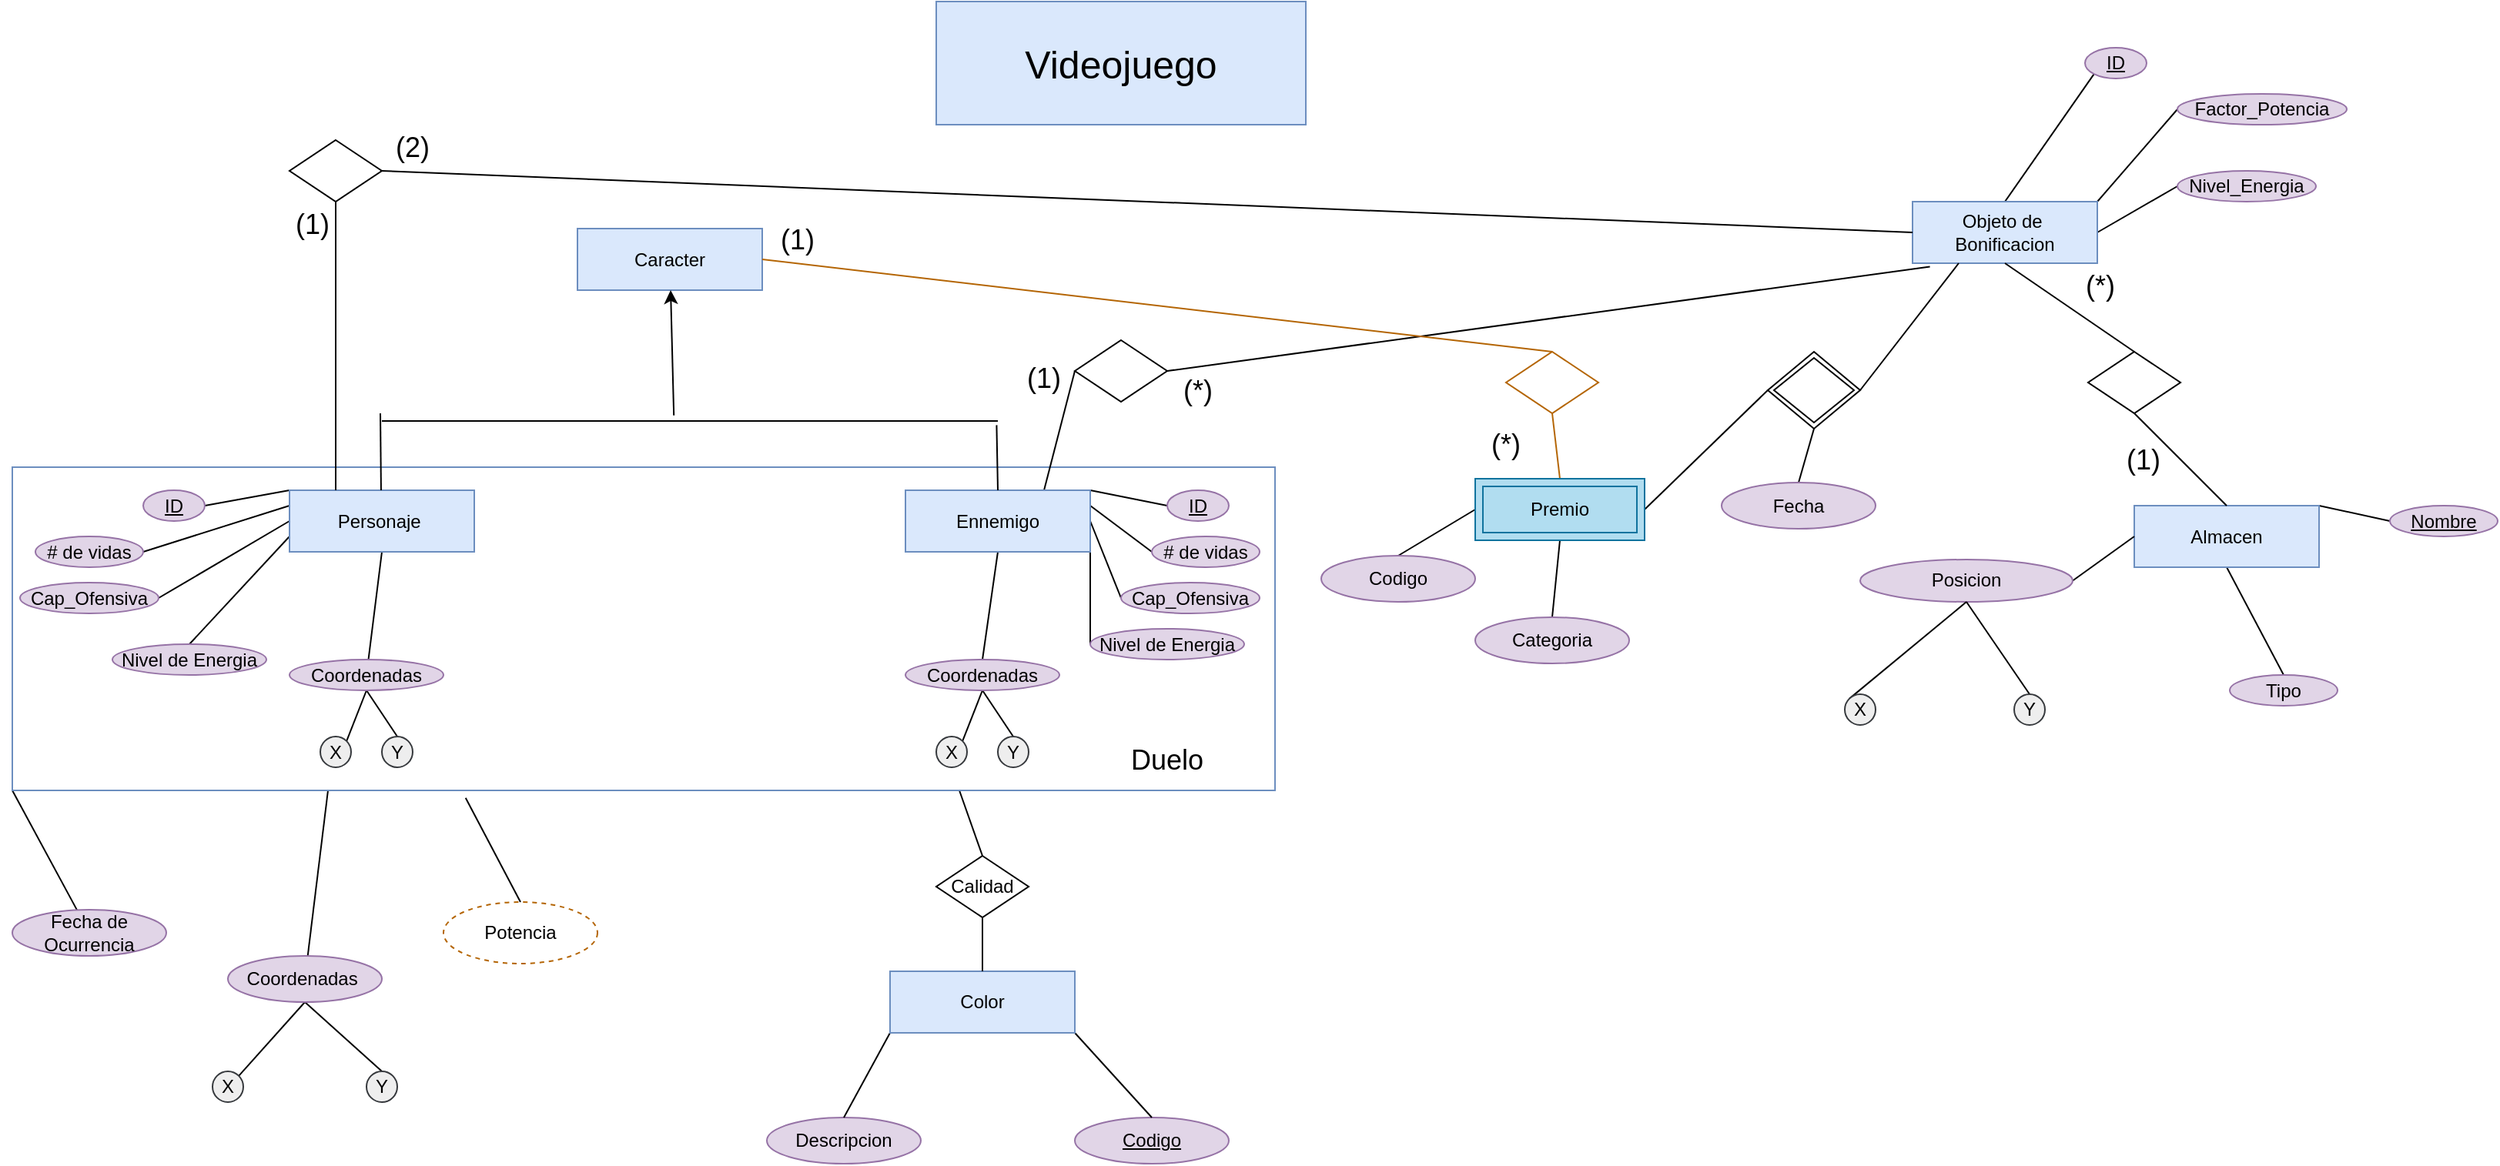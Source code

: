 <mxfile version="22.0.4" type="github">
  <diagram name="Página-1" id="cU2PM1eZnQzpYozo2eQO">
    <mxGraphModel dx="2413" dy="749" grid="1" gridSize="10" guides="1" tooltips="1" connect="1" arrows="1" fold="1" page="1" pageScale="1" pageWidth="827" pageHeight="1169" math="0" shadow="0">
      <root>
        <mxCell id="0" />
        <mxCell id="1" parent="0" />
        <mxCell id="WWW5GYvGID_YNc6uDBtJ-123" style="edgeStyle=none;rounded=0;orthogonalLoop=1;jettySize=auto;html=1;exitX=0.25;exitY=1;exitDx=0;exitDy=0;strokeColor=default;endArrow=none;endFill=0;" edge="1" parent="1" source="WWW5GYvGID_YNc6uDBtJ-65" target="WWW5GYvGID_YNc6uDBtJ-73">
          <mxGeometry relative="1" as="geometry" />
        </mxCell>
        <mxCell id="WWW5GYvGID_YNc6uDBtJ-124" style="edgeStyle=none;rounded=0;orthogonalLoop=1;jettySize=auto;html=1;exitX=0;exitY=1;exitDx=0;exitDy=0;endArrow=none;endFill=0;" edge="1" parent="1" source="WWW5GYvGID_YNc6uDBtJ-65" target="WWW5GYvGID_YNc6uDBtJ-74">
          <mxGeometry relative="1" as="geometry" />
        </mxCell>
        <mxCell id="WWW5GYvGID_YNc6uDBtJ-153" style="edgeStyle=none;rounded=0;orthogonalLoop=1;jettySize=auto;html=1;exitX=0.75;exitY=1;exitDx=0;exitDy=0;entryX=0.5;entryY=0;entryDx=0;entryDy=0;endArrow=none;endFill=0;" edge="1" parent="1" source="WWW5GYvGID_YNc6uDBtJ-65" target="WWW5GYvGID_YNc6uDBtJ-126">
          <mxGeometry relative="1" as="geometry" />
        </mxCell>
        <mxCell id="WWW5GYvGID_YNc6uDBtJ-65" value="" style="rounded=0;whiteSpace=wrap;html=1;fillColor=none;strokeColor=#6c8ebf;" vertex="1" parent="1">
          <mxGeometry x="-820" y="332.5" width="820" height="210" as="geometry" />
        </mxCell>
        <mxCell id="WWW5GYvGID_YNc6uDBtJ-1" value="&lt;font style=&quot;font-size: 25px;&quot;&gt;Videojuego&lt;/font&gt;" style="rounded=0;whiteSpace=wrap;html=1;fillColor=#dae8fc;strokeColor=#6c8ebf;" vertex="1" parent="1">
          <mxGeometry x="-220" y="30" width="240" height="80" as="geometry" />
        </mxCell>
        <mxCell id="WWW5GYvGID_YNc6uDBtJ-18" value="Caracter" style="rounded=0;whiteSpace=wrap;html=1;fillColor=#dae8fc;strokeColor=#6c8ebf;" vertex="1" parent="1">
          <mxGeometry x="-453" y="177.5" width="120" height="40" as="geometry" />
        </mxCell>
        <mxCell id="WWW5GYvGID_YNc6uDBtJ-137" style="edgeStyle=none;rounded=0;orthogonalLoop=1;jettySize=auto;html=1;exitX=0.5;exitY=0;exitDx=0;exitDy=0;entryX=0;entryY=1;entryDx=0;entryDy=0;endArrow=none;endFill=0;" edge="1" parent="1" source="WWW5GYvGID_YNc6uDBtJ-20" target="WWW5GYvGID_YNc6uDBtJ-44">
          <mxGeometry relative="1" as="geometry" />
        </mxCell>
        <mxCell id="WWW5GYvGID_YNc6uDBtJ-138" style="edgeStyle=none;rounded=0;orthogonalLoop=1;jettySize=auto;html=1;exitX=1;exitY=0;exitDx=0;exitDy=0;entryX=0;entryY=0.5;entryDx=0;entryDy=0;endArrow=none;endFill=0;" edge="1" parent="1" source="WWW5GYvGID_YNc6uDBtJ-20" target="WWW5GYvGID_YNc6uDBtJ-46">
          <mxGeometry relative="1" as="geometry" />
        </mxCell>
        <mxCell id="WWW5GYvGID_YNc6uDBtJ-139" style="edgeStyle=none;rounded=0;orthogonalLoop=1;jettySize=auto;html=1;exitX=1;exitY=0.5;exitDx=0;exitDy=0;entryX=0;entryY=0.5;entryDx=0;entryDy=0;endArrow=none;endFill=0;" edge="1" parent="1" source="WWW5GYvGID_YNc6uDBtJ-20" target="WWW5GYvGID_YNc6uDBtJ-45">
          <mxGeometry relative="1" as="geometry" />
        </mxCell>
        <mxCell id="WWW5GYvGID_YNc6uDBtJ-20" value="Objeto de&amp;nbsp; Bonificacion" style="rounded=0;whiteSpace=wrap;html=1;fillColor=#dae8fc;strokeColor=#6c8ebf;" vertex="1" parent="1">
          <mxGeometry x="414" y="160" width="120" height="40" as="geometry" />
        </mxCell>
        <mxCell id="WWW5GYvGID_YNc6uDBtJ-114" style="edgeStyle=none;rounded=0;orthogonalLoop=1;jettySize=auto;html=1;exitX=1;exitY=0;exitDx=0;exitDy=0;entryX=0;entryY=0.5;entryDx=0;entryDy=0;endArrow=none;endFill=0;" edge="1" parent="1" source="WWW5GYvGID_YNc6uDBtJ-21" target="WWW5GYvGID_YNc6uDBtJ-34">
          <mxGeometry relative="1" as="geometry" />
        </mxCell>
        <mxCell id="WWW5GYvGID_YNc6uDBtJ-115" style="edgeStyle=none;rounded=0;orthogonalLoop=1;jettySize=auto;html=1;exitX=1;exitY=0.25;exitDx=0;exitDy=0;entryX=0;entryY=0.5;entryDx=0;entryDy=0;endArrow=none;endFill=0;" edge="1" parent="1" source="WWW5GYvGID_YNc6uDBtJ-21" target="WWW5GYvGID_YNc6uDBtJ-36">
          <mxGeometry relative="1" as="geometry" />
        </mxCell>
        <mxCell id="WWW5GYvGID_YNc6uDBtJ-116" style="edgeStyle=none;rounded=0;orthogonalLoop=1;jettySize=auto;html=1;exitX=1;exitY=0.5;exitDx=0;exitDy=0;entryX=0;entryY=0.5;entryDx=0;entryDy=0;endArrow=none;endFill=0;" edge="1" parent="1" source="WWW5GYvGID_YNc6uDBtJ-21" target="WWW5GYvGID_YNc6uDBtJ-37">
          <mxGeometry relative="1" as="geometry" />
        </mxCell>
        <mxCell id="WWW5GYvGID_YNc6uDBtJ-117" style="edgeStyle=none;rounded=0;orthogonalLoop=1;jettySize=auto;html=1;exitX=1;exitY=1;exitDx=0;exitDy=0;entryX=0;entryY=0.5;entryDx=0;entryDy=0;endArrow=none;endFill=0;" edge="1" parent="1" source="WWW5GYvGID_YNc6uDBtJ-21" target="WWW5GYvGID_YNc6uDBtJ-35">
          <mxGeometry relative="1" as="geometry" />
        </mxCell>
        <mxCell id="WWW5GYvGID_YNc6uDBtJ-118" style="edgeStyle=none;rounded=0;orthogonalLoop=1;jettySize=auto;html=1;exitX=0.5;exitY=1;exitDx=0;exitDy=0;entryX=0.5;entryY=0;entryDx=0;entryDy=0;endArrow=none;endFill=0;" edge="1" parent="1" source="WWW5GYvGID_YNc6uDBtJ-21" target="WWW5GYvGID_YNc6uDBtJ-38">
          <mxGeometry relative="1" as="geometry" />
        </mxCell>
        <mxCell id="WWW5GYvGID_YNc6uDBtJ-135" style="edgeStyle=none;rounded=0;orthogonalLoop=1;jettySize=auto;html=1;exitX=0.75;exitY=0;exitDx=0;exitDy=0;entryX=0;entryY=0.5;entryDx=0;entryDy=0;endArrow=none;endFill=0;" edge="1" parent="1" source="WWW5GYvGID_YNc6uDBtJ-21" target="WWW5GYvGID_YNc6uDBtJ-134">
          <mxGeometry relative="1" as="geometry" />
        </mxCell>
        <mxCell id="WWW5GYvGID_YNc6uDBtJ-21" value="Ennemigo" style="rounded=0;whiteSpace=wrap;html=1;fillColor=#dae8fc;strokeColor=#6c8ebf;" vertex="1" parent="1">
          <mxGeometry x="-240" y="347.5" width="120" height="40" as="geometry" />
        </mxCell>
        <mxCell id="WWW5GYvGID_YNc6uDBtJ-101" style="edgeStyle=none;rounded=0;orthogonalLoop=1;jettySize=auto;html=1;exitX=0;exitY=0;exitDx=0;exitDy=0;entryX=1;entryY=0.5;entryDx=0;entryDy=0;endArrow=none;endFill=0;" edge="1" parent="1" source="WWW5GYvGID_YNc6uDBtJ-22" target="WWW5GYvGID_YNc6uDBtJ-29">
          <mxGeometry relative="1" as="geometry" />
        </mxCell>
        <mxCell id="WWW5GYvGID_YNc6uDBtJ-102" style="edgeStyle=none;rounded=0;orthogonalLoop=1;jettySize=auto;html=1;exitX=0;exitY=0.25;exitDx=0;exitDy=0;entryX=1;entryY=0.5;entryDx=0;entryDy=0;endArrow=none;endFill=0;" edge="1" parent="1" source="WWW5GYvGID_YNc6uDBtJ-22" target="WWW5GYvGID_YNc6uDBtJ-31">
          <mxGeometry relative="1" as="geometry" />
        </mxCell>
        <mxCell id="WWW5GYvGID_YNc6uDBtJ-103" style="edgeStyle=none;rounded=0;orthogonalLoop=1;jettySize=auto;html=1;exitX=0;exitY=0.5;exitDx=0;exitDy=0;entryX=1;entryY=0.5;entryDx=0;entryDy=0;endArrow=none;endFill=0;" edge="1" parent="1" source="WWW5GYvGID_YNc6uDBtJ-22" target="WWW5GYvGID_YNc6uDBtJ-32">
          <mxGeometry relative="1" as="geometry" />
        </mxCell>
        <mxCell id="WWW5GYvGID_YNc6uDBtJ-104" style="edgeStyle=none;rounded=0;orthogonalLoop=1;jettySize=auto;html=1;exitX=0;exitY=0.75;exitDx=0;exitDy=0;entryX=0.5;entryY=0;entryDx=0;entryDy=0;endArrow=none;endFill=0;" edge="1" parent="1" source="WWW5GYvGID_YNc6uDBtJ-22" target="WWW5GYvGID_YNc6uDBtJ-30">
          <mxGeometry relative="1" as="geometry" />
        </mxCell>
        <mxCell id="WWW5GYvGID_YNc6uDBtJ-105" style="edgeStyle=none;rounded=0;orthogonalLoop=1;jettySize=auto;html=1;exitX=0.5;exitY=1;exitDx=0;exitDy=0;endArrow=none;endFill=0;" edge="1" parent="1" source="WWW5GYvGID_YNc6uDBtJ-22" target="WWW5GYvGID_YNc6uDBtJ-33">
          <mxGeometry relative="1" as="geometry" />
        </mxCell>
        <mxCell id="WWW5GYvGID_YNc6uDBtJ-22" value="Personaje&amp;nbsp;" style="rounded=0;whiteSpace=wrap;html=1;fillColor=#dae8fc;strokeColor=#6c8ebf;" vertex="1" parent="1">
          <mxGeometry x="-640" y="347.5" width="120" height="40" as="geometry" />
        </mxCell>
        <mxCell id="WWW5GYvGID_YNc6uDBtJ-29" value="&lt;u&gt;ID&lt;/u&gt;" style="ellipse;whiteSpace=wrap;html=1;fillColor=#e1d5e7;strokeColor=#9673a6;" vertex="1" parent="1">
          <mxGeometry x="-735" y="347.5" width="40" height="20" as="geometry" />
        </mxCell>
        <mxCell id="WWW5GYvGID_YNc6uDBtJ-30" value="Nivel de Energia" style="ellipse;whiteSpace=wrap;html=1;fillColor=#e1d5e7;strokeColor=#9673a6;" vertex="1" parent="1">
          <mxGeometry x="-755" y="447.5" width="100" height="20" as="geometry" />
        </mxCell>
        <mxCell id="WWW5GYvGID_YNc6uDBtJ-31" value="# de vidas" style="ellipse;whiteSpace=wrap;html=1;fillColor=#e1d5e7;strokeColor=#9673a6;" vertex="1" parent="1">
          <mxGeometry x="-805" y="377.5" width="70" height="20" as="geometry" />
        </mxCell>
        <mxCell id="WWW5GYvGID_YNc6uDBtJ-32" value="Cap_Ofensiva" style="ellipse;whiteSpace=wrap;html=1;fillColor=#e1d5e7;strokeColor=#9673a6;" vertex="1" parent="1">
          <mxGeometry x="-815" y="407.5" width="90" height="20" as="geometry" />
        </mxCell>
        <mxCell id="WWW5GYvGID_YNc6uDBtJ-109" style="edgeStyle=none;rounded=0;orthogonalLoop=1;jettySize=auto;html=1;exitX=0.5;exitY=1;exitDx=0;exitDy=0;entryX=1;entryY=0;entryDx=0;entryDy=0;endArrow=none;endFill=0;" edge="1" parent="1" source="WWW5GYvGID_YNc6uDBtJ-33" target="WWW5GYvGID_YNc6uDBtJ-39">
          <mxGeometry relative="1" as="geometry" />
        </mxCell>
        <mxCell id="WWW5GYvGID_YNc6uDBtJ-110" style="edgeStyle=none;rounded=0;orthogonalLoop=1;jettySize=auto;html=1;exitX=0.5;exitY=1;exitDx=0;exitDy=0;entryX=0.5;entryY=0;entryDx=0;entryDy=0;endArrow=none;endFill=0;" edge="1" parent="1" source="WWW5GYvGID_YNc6uDBtJ-33" target="WWW5GYvGID_YNc6uDBtJ-40">
          <mxGeometry relative="1" as="geometry" />
        </mxCell>
        <mxCell id="WWW5GYvGID_YNc6uDBtJ-33" value="Coordenadas" style="ellipse;whiteSpace=wrap;html=1;fillColor=#e1d5e7;strokeColor=#9673a6;" vertex="1" parent="1">
          <mxGeometry x="-640" y="457.5" width="100" height="20" as="geometry" />
        </mxCell>
        <mxCell id="WWW5GYvGID_YNc6uDBtJ-34" value="&lt;u&gt;ID&lt;/u&gt;" style="ellipse;whiteSpace=wrap;html=1;fillColor=#e1d5e7;strokeColor=#9673a6;" vertex="1" parent="1">
          <mxGeometry x="-70" y="347.5" width="40" height="20" as="geometry" />
        </mxCell>
        <mxCell id="WWW5GYvGID_YNc6uDBtJ-35" value="Nivel de Energia" style="ellipse;whiteSpace=wrap;html=1;fillColor=#e1d5e7;strokeColor=#9673a6;" vertex="1" parent="1">
          <mxGeometry x="-120" y="437.5" width="100" height="20" as="geometry" />
        </mxCell>
        <mxCell id="WWW5GYvGID_YNc6uDBtJ-36" value="# de vidas" style="ellipse;whiteSpace=wrap;html=1;fillColor=#e1d5e7;strokeColor=#9673a6;" vertex="1" parent="1">
          <mxGeometry x="-80" y="377.5" width="70" height="20" as="geometry" />
        </mxCell>
        <mxCell id="WWW5GYvGID_YNc6uDBtJ-37" value="Cap_Ofensiva" style="ellipse;whiteSpace=wrap;html=1;fillColor=#e1d5e7;strokeColor=#9673a6;" vertex="1" parent="1">
          <mxGeometry x="-100" y="407.5" width="90" height="20" as="geometry" />
        </mxCell>
        <mxCell id="WWW5GYvGID_YNc6uDBtJ-111" style="edgeStyle=none;rounded=0;orthogonalLoop=1;jettySize=auto;html=1;exitX=0.5;exitY=1;exitDx=0;exitDy=0;entryX=1;entryY=0;entryDx=0;entryDy=0;endArrow=none;endFill=0;" edge="1" parent="1" source="WWW5GYvGID_YNc6uDBtJ-38" target="WWW5GYvGID_YNc6uDBtJ-41">
          <mxGeometry relative="1" as="geometry" />
        </mxCell>
        <mxCell id="WWW5GYvGID_YNc6uDBtJ-112" style="edgeStyle=none;rounded=0;orthogonalLoop=1;jettySize=auto;html=1;exitX=0.5;exitY=1;exitDx=0;exitDy=0;entryX=0.5;entryY=0;entryDx=0;entryDy=0;endArrow=none;endFill=0;" edge="1" parent="1" source="WWW5GYvGID_YNc6uDBtJ-38" target="WWW5GYvGID_YNc6uDBtJ-42">
          <mxGeometry relative="1" as="geometry" />
        </mxCell>
        <mxCell id="WWW5GYvGID_YNc6uDBtJ-38" value="Coordenadas" style="ellipse;whiteSpace=wrap;html=1;fillColor=#e1d5e7;strokeColor=#9673a6;" vertex="1" parent="1">
          <mxGeometry x="-240" y="457.5" width="100" height="20" as="geometry" />
        </mxCell>
        <mxCell id="WWW5GYvGID_YNc6uDBtJ-39" value="X" style="ellipse;whiteSpace=wrap;html=1;fillColor=#eeeeee;strokeColor=#36393d;" vertex="1" parent="1">
          <mxGeometry x="-620" y="507.5" width="20" height="20" as="geometry" />
        </mxCell>
        <mxCell id="WWW5GYvGID_YNc6uDBtJ-40" value="Y" style="ellipse;whiteSpace=wrap;html=1;fillColor=#eeeeee;strokeColor=#36393d;" vertex="1" parent="1">
          <mxGeometry x="-580" y="507.5" width="20" height="20" as="geometry" />
        </mxCell>
        <mxCell id="WWW5GYvGID_YNc6uDBtJ-41" value="X" style="ellipse;whiteSpace=wrap;html=1;fillColor=#eeeeee;strokeColor=#36393d;" vertex="1" parent="1">
          <mxGeometry x="-220" y="507.5" width="20" height="20" as="geometry" />
        </mxCell>
        <mxCell id="WWW5GYvGID_YNc6uDBtJ-42" value="Y" style="ellipse;whiteSpace=wrap;html=1;fillColor=#eeeeee;strokeColor=#36393d;" vertex="1" parent="1">
          <mxGeometry x="-180" y="507.5" width="20" height="20" as="geometry" />
        </mxCell>
        <mxCell id="WWW5GYvGID_YNc6uDBtJ-44" value="&lt;u&gt;ID&lt;/u&gt;" style="ellipse;whiteSpace=wrap;html=1;fillColor=#e1d5e7;strokeColor=#9673a6;" vertex="1" parent="1">
          <mxGeometry x="526" y="60" width="40" height="20" as="geometry" />
        </mxCell>
        <mxCell id="WWW5GYvGID_YNc6uDBtJ-45" value="Nivel_Energia" style="ellipse;whiteSpace=wrap;html=1;fillColor=#e1d5e7;strokeColor=#9673a6;" vertex="1" parent="1">
          <mxGeometry x="586" y="140" width="90" height="20" as="geometry" />
        </mxCell>
        <mxCell id="WWW5GYvGID_YNc6uDBtJ-46" value="Factor_Potencia" style="ellipse;whiteSpace=wrap;html=1;fillColor=#e1d5e7;strokeColor=#9673a6;" vertex="1" parent="1">
          <mxGeometry x="586" y="90" width="110" height="20" as="geometry" />
        </mxCell>
        <mxCell id="WWW5GYvGID_YNc6uDBtJ-146" style="edgeStyle=none;rounded=0;orthogonalLoop=1;jettySize=auto;html=1;exitX=1;exitY=0;exitDx=0;exitDy=0;entryX=0;entryY=0.5;entryDx=0;entryDy=0;endArrow=none;endFill=0;" edge="1" parent="1" source="WWW5GYvGID_YNc6uDBtJ-48" target="WWW5GYvGID_YNc6uDBtJ-49">
          <mxGeometry relative="1" as="geometry" />
        </mxCell>
        <mxCell id="WWW5GYvGID_YNc6uDBtJ-147" style="edgeStyle=none;rounded=0;orthogonalLoop=1;jettySize=auto;html=1;exitX=0.5;exitY=1;exitDx=0;exitDy=0;entryX=0.5;entryY=0;entryDx=0;entryDy=0;endArrow=none;endFill=0;" edge="1" parent="1" source="WWW5GYvGID_YNc6uDBtJ-48" target="WWW5GYvGID_YNc6uDBtJ-52">
          <mxGeometry relative="1" as="geometry" />
        </mxCell>
        <mxCell id="WWW5GYvGID_YNc6uDBtJ-48" value="Almacen" style="rounded=0;whiteSpace=wrap;html=1;fillColor=#dae8fc;strokeColor=#6c8ebf;" vertex="1" parent="1">
          <mxGeometry x="558" y="357.5" width="120" height="40" as="geometry" />
        </mxCell>
        <mxCell id="WWW5GYvGID_YNc6uDBtJ-49" value="&lt;u&gt;Nombre&lt;/u&gt;" style="ellipse;whiteSpace=wrap;html=1;fillColor=#e1d5e7;strokeColor=#9673a6;" vertex="1" parent="1">
          <mxGeometry x="724" y="357.5" width="70" height="20" as="geometry" />
        </mxCell>
        <mxCell id="WWW5GYvGID_YNc6uDBtJ-149" style="edgeStyle=none;rounded=0;orthogonalLoop=1;jettySize=auto;html=1;exitX=1;exitY=0.5;exitDx=0;exitDy=0;entryX=0;entryY=0.5;entryDx=0;entryDy=0;endArrow=none;endFill=0;" edge="1" parent="1" source="WWW5GYvGID_YNc6uDBtJ-50" target="WWW5GYvGID_YNc6uDBtJ-48">
          <mxGeometry relative="1" as="geometry" />
        </mxCell>
        <mxCell id="WWW5GYvGID_YNc6uDBtJ-50" value="Posicion" style="ellipse;whiteSpace=wrap;html=1;fillColor=#e1d5e7;strokeColor=#9673a6;" vertex="1" parent="1">
          <mxGeometry x="380" y="392.5" width="138" height="27.5" as="geometry" />
        </mxCell>
        <mxCell id="WWW5GYvGID_YNc6uDBtJ-52" value="Tipo" style="ellipse;whiteSpace=wrap;html=1;fillColor=#e1d5e7;strokeColor=#9673a6;" vertex="1" parent="1">
          <mxGeometry x="620" y="467.5" width="70" height="20" as="geometry" />
        </mxCell>
        <mxCell id="WWW5GYvGID_YNc6uDBtJ-150" style="edgeStyle=none;rounded=0;orthogonalLoop=1;jettySize=auto;html=1;exitX=0;exitY=0;exitDx=0;exitDy=0;entryX=0.5;entryY=1;entryDx=0;entryDy=0;endArrow=none;endFill=0;" edge="1" parent="1" source="WWW5GYvGID_YNc6uDBtJ-53" target="WWW5GYvGID_YNc6uDBtJ-50">
          <mxGeometry relative="1" as="geometry" />
        </mxCell>
        <mxCell id="WWW5GYvGID_YNc6uDBtJ-53" value="X" style="ellipse;whiteSpace=wrap;html=1;fillColor=#eeeeee;strokeColor=#36393d;" vertex="1" parent="1">
          <mxGeometry x="370" y="480" width="20" height="20" as="geometry" />
        </mxCell>
        <mxCell id="WWW5GYvGID_YNc6uDBtJ-152" style="edgeStyle=none;rounded=0;orthogonalLoop=1;jettySize=auto;html=1;exitX=0.5;exitY=0;exitDx=0;exitDy=0;entryX=0.5;entryY=1;entryDx=0;entryDy=0;endArrow=none;endFill=0;" edge="1" parent="1" source="WWW5GYvGID_YNc6uDBtJ-54" target="WWW5GYvGID_YNc6uDBtJ-50">
          <mxGeometry relative="1" as="geometry" />
        </mxCell>
        <mxCell id="WWW5GYvGID_YNc6uDBtJ-54" value="Y" style="ellipse;whiteSpace=wrap;html=1;fillColor=#eeeeee;strokeColor=#36393d;" vertex="1" parent="1">
          <mxGeometry x="480" y="480" width="20" height="20" as="geometry" />
        </mxCell>
        <mxCell id="WWW5GYvGID_YNc6uDBtJ-66" style="edgeStyle=none;rounded=0;orthogonalLoop=1;jettySize=auto;html=1;exitX=0;exitY=0.5;exitDx=0;exitDy=0;" edge="1" parent="1" source="WWW5GYvGID_YNc6uDBtJ-65" target="WWW5GYvGID_YNc6uDBtJ-65">
          <mxGeometry relative="1" as="geometry" />
        </mxCell>
        <mxCell id="WWW5GYvGID_YNc6uDBtJ-68" value="&lt;font style=&quot;font-size: 18px;&quot;&gt;Duelo&lt;/font&gt;" style="text;strokeColor=none;align=center;fillColor=none;html=1;verticalAlign=middle;whiteSpace=wrap;rounded=0;" vertex="1" parent="1">
          <mxGeometry x="-100" y="507.5" width="60" height="30" as="geometry" />
        </mxCell>
        <mxCell id="WWW5GYvGID_YNc6uDBtJ-69" value="Color" style="rounded=0;whiteSpace=wrap;html=1;fillColor=#dae8fc;strokeColor=#6c8ebf;" vertex="1" parent="1">
          <mxGeometry x="-250" y="660" width="120" height="40" as="geometry" />
        </mxCell>
        <mxCell id="WWW5GYvGID_YNc6uDBtJ-70" value="&lt;u&gt;Codigo&lt;/u&gt;" style="ellipse;whiteSpace=wrap;html=1;fillColor=#e1d5e7;strokeColor=#9673a6;" vertex="1" parent="1">
          <mxGeometry x="-130" y="755" width="100" height="30" as="geometry" />
        </mxCell>
        <mxCell id="WWW5GYvGID_YNc6uDBtJ-71" value="Descripcion" style="ellipse;whiteSpace=wrap;html=1;fillColor=#e1d5e7;strokeColor=#9673a6;" vertex="1" parent="1">
          <mxGeometry x="-330" y="755" width="100" height="30" as="geometry" />
        </mxCell>
        <mxCell id="WWW5GYvGID_YNc6uDBtJ-121" style="edgeStyle=none;rounded=0;orthogonalLoop=1;jettySize=auto;html=1;exitX=0.5;exitY=1;exitDx=0;exitDy=0;entryX=1;entryY=0;entryDx=0;entryDy=0;endArrow=none;endFill=0;" edge="1" parent="1" source="WWW5GYvGID_YNc6uDBtJ-73" target="WWW5GYvGID_YNc6uDBtJ-75">
          <mxGeometry relative="1" as="geometry" />
        </mxCell>
        <mxCell id="WWW5GYvGID_YNc6uDBtJ-122" style="edgeStyle=none;rounded=0;orthogonalLoop=1;jettySize=auto;html=1;exitX=0.5;exitY=1;exitDx=0;exitDy=0;entryX=0.5;entryY=0;entryDx=0;entryDy=0;endArrow=none;endFill=0;" edge="1" parent="1" source="WWW5GYvGID_YNc6uDBtJ-73" target="WWW5GYvGID_YNc6uDBtJ-76">
          <mxGeometry relative="1" as="geometry" />
        </mxCell>
        <mxCell id="WWW5GYvGID_YNc6uDBtJ-73" value="Coordenadas&amp;nbsp;" style="ellipse;whiteSpace=wrap;html=1;fillColor=#e1d5e7;strokeColor=#9673a6;" vertex="1" parent="1">
          <mxGeometry x="-680" y="650" width="100" height="30" as="geometry" />
        </mxCell>
        <mxCell id="WWW5GYvGID_YNc6uDBtJ-74" value="Fecha de Ocurrencia" style="ellipse;whiteSpace=wrap;html=1;fillColor=#e1d5e7;strokeColor=#9673a6;" vertex="1" parent="1">
          <mxGeometry x="-820" y="620" width="100" height="30" as="geometry" />
        </mxCell>
        <mxCell id="WWW5GYvGID_YNc6uDBtJ-75" value="X" style="ellipse;whiteSpace=wrap;html=1;fillColor=#eeeeee;strokeColor=#36393d;" vertex="1" parent="1">
          <mxGeometry x="-690" y="725" width="20" height="20" as="geometry" />
        </mxCell>
        <mxCell id="WWW5GYvGID_YNc6uDBtJ-76" value="Y" style="ellipse;whiteSpace=wrap;html=1;fillColor=#eeeeee;strokeColor=#36393d;" vertex="1" parent="1">
          <mxGeometry x="-590" y="725" width="20" height="20" as="geometry" />
        </mxCell>
        <mxCell id="WWW5GYvGID_YNc6uDBtJ-77" value="Potencia" style="ellipse;whiteSpace=wrap;html=1;align=center;dashed=1;fillColor=none;strokeColor=#b46504;" vertex="1" parent="1">
          <mxGeometry x="-540" y="615" width="100" height="40" as="geometry" />
        </mxCell>
        <mxCell id="WWW5GYvGID_YNc6uDBtJ-155" style="edgeStyle=none;rounded=0;orthogonalLoop=1;jettySize=auto;html=1;exitX=0;exitY=1;exitDx=0;exitDy=0;entryX=0.5;entryY=0;entryDx=0;entryDy=0;endArrow=none;endFill=0;" edge="1" parent="1" source="WWW5GYvGID_YNc6uDBtJ-78" target="WWW5GYvGID_YNc6uDBtJ-71">
          <mxGeometry relative="1" as="geometry" />
        </mxCell>
        <mxCell id="WWW5GYvGID_YNc6uDBtJ-156" style="edgeStyle=none;rounded=0;orthogonalLoop=1;jettySize=auto;html=1;exitX=1;exitY=1;exitDx=0;exitDy=0;entryX=0.5;entryY=0;entryDx=0;entryDy=0;endArrow=none;endFill=0;" edge="1" parent="1" source="WWW5GYvGID_YNc6uDBtJ-78" target="WWW5GYvGID_YNc6uDBtJ-70">
          <mxGeometry relative="1" as="geometry" />
        </mxCell>
        <mxCell id="WWW5GYvGID_YNc6uDBtJ-78" value="Color" style="rounded=0;whiteSpace=wrap;html=1;fillColor=#dae8fc;strokeColor=#6c8ebf;" vertex="1" parent="1">
          <mxGeometry x="-250" y="660" width="120" height="40" as="geometry" />
        </mxCell>
        <mxCell id="WWW5GYvGID_YNc6uDBtJ-161" style="edgeStyle=none;rounded=0;orthogonalLoop=1;jettySize=auto;html=1;exitX=0.5;exitY=0;exitDx=0;exitDy=0;entryX=0;entryY=0.5;entryDx=0;entryDy=0;endArrow=none;endFill=0;" edge="1" parent="1" source="WWW5GYvGID_YNc6uDBtJ-80" target="WWW5GYvGID_YNc6uDBtJ-81">
          <mxGeometry relative="1" as="geometry" />
        </mxCell>
        <mxCell id="WWW5GYvGID_YNc6uDBtJ-80" value="Codigo" style="ellipse;whiteSpace=wrap;html=1;fillColor=#e1d5e7;strokeColor=#9673a6;" vertex="1" parent="1">
          <mxGeometry x="30" y="390" width="100" height="30" as="geometry" />
        </mxCell>
        <mxCell id="WWW5GYvGID_YNc6uDBtJ-159" style="edgeStyle=none;rounded=0;orthogonalLoop=1;jettySize=auto;html=1;exitX=0.5;exitY=0;exitDx=0;exitDy=0;entryX=0.5;entryY=1;entryDx=0;entryDy=0;endArrow=none;endFill=0;fillColor=#fad7ac;strokeColor=#b46504;" edge="1" parent="1" source="WWW5GYvGID_YNc6uDBtJ-81" target="WWW5GYvGID_YNc6uDBtJ-158">
          <mxGeometry relative="1" as="geometry" />
        </mxCell>
        <mxCell id="WWW5GYvGID_YNc6uDBtJ-162" style="edgeStyle=none;rounded=0;orthogonalLoop=1;jettySize=auto;html=1;exitX=0.5;exitY=1;exitDx=0;exitDy=0;entryX=0.5;entryY=0;entryDx=0;entryDy=0;endArrow=none;endFill=0;" edge="1" parent="1" source="WWW5GYvGID_YNc6uDBtJ-81" target="WWW5GYvGID_YNc6uDBtJ-85">
          <mxGeometry relative="1" as="geometry" />
        </mxCell>
        <mxCell id="WWW5GYvGID_YNc6uDBtJ-163" style="edgeStyle=none;rounded=0;orthogonalLoop=1;jettySize=auto;html=1;exitX=1;exitY=0.5;exitDx=0;exitDy=0;entryX=0;entryY=0.5;entryDx=0;entryDy=0;endArrow=none;endFill=0;" edge="1" parent="1" source="WWW5GYvGID_YNc6uDBtJ-81" target="WWW5GYvGID_YNc6uDBtJ-84">
          <mxGeometry relative="1" as="geometry" />
        </mxCell>
        <mxCell id="WWW5GYvGID_YNc6uDBtJ-81" value="Premio" style="shape=ext;margin=3;double=1;whiteSpace=wrap;html=1;align=center;fillColor=#b1ddf0;strokeColor=#10739e;" vertex="1" parent="1">
          <mxGeometry x="130" y="340" width="110" height="40" as="geometry" />
        </mxCell>
        <mxCell id="WWW5GYvGID_YNc6uDBtJ-164" style="edgeStyle=none;rounded=0;orthogonalLoop=1;jettySize=auto;html=1;exitX=1;exitY=0.5;exitDx=0;exitDy=0;entryX=0.25;entryY=1;entryDx=0;entryDy=0;endArrow=none;endFill=0;" edge="1" parent="1" source="WWW5GYvGID_YNc6uDBtJ-84" target="WWW5GYvGID_YNc6uDBtJ-20">
          <mxGeometry relative="1" as="geometry" />
        </mxCell>
        <mxCell id="WWW5GYvGID_YNc6uDBtJ-84" value="" style="shape=rhombus;double=1;perimeter=rhombusPerimeter;whiteSpace=wrap;html=1;align=center;fillColor=none;" vertex="1" parent="1">
          <mxGeometry x="320" y="257.5" width="60" height="50" as="geometry" />
        </mxCell>
        <mxCell id="WWW5GYvGID_YNc6uDBtJ-85" value="Categoria" style="ellipse;whiteSpace=wrap;html=1;fillColor=#e1d5e7;strokeColor=#9673a6;" vertex="1" parent="1">
          <mxGeometry x="130" y="430" width="100" height="30" as="geometry" />
        </mxCell>
        <mxCell id="WWW5GYvGID_YNc6uDBtJ-165" style="edgeStyle=none;rounded=0;orthogonalLoop=1;jettySize=auto;html=1;exitX=0.5;exitY=0;exitDx=0;exitDy=0;entryX=0.5;entryY=1;entryDx=0;entryDy=0;endArrow=none;endFill=0;" edge="1" parent="1" source="WWW5GYvGID_YNc6uDBtJ-86" target="WWW5GYvGID_YNc6uDBtJ-84">
          <mxGeometry relative="1" as="geometry" />
        </mxCell>
        <mxCell id="WWW5GYvGID_YNc6uDBtJ-86" value="Fecha" style="ellipse;whiteSpace=wrap;html=1;fillColor=#e1d5e7;strokeColor=#9673a6;" vertex="1" parent="1">
          <mxGeometry x="290" y="342.5" width="100" height="30" as="geometry" />
        </mxCell>
        <mxCell id="WWW5GYvGID_YNc6uDBtJ-94" value="" style="line;strokeWidth=1;rotatable=0;dashed=0;labelPosition=right;align=left;verticalAlign=middle;spacingTop=0;spacingLeft=6;points=[];portConstraint=eastwest;" vertex="1" parent="1">
          <mxGeometry x="-580" y="297.5" width="400" height="10" as="geometry" />
        </mxCell>
        <mxCell id="WWW5GYvGID_YNc6uDBtJ-95" value="" style="line;strokeWidth=1;rotatable=0;dashed=0;labelPosition=right;align=left;verticalAlign=middle;spacingTop=0;spacingLeft=6;points=[];portConstraint=eastwest;" vertex="1" parent="1">
          <mxGeometry x="-180" y="297.5" height="50" as="geometry" />
        </mxCell>
        <mxCell id="WWW5GYvGID_YNc6uDBtJ-97" value="" style="endArrow=none;html=1;rounded=0;entryX=0.5;entryY=0;entryDx=0;entryDy=0;exitX=0.998;exitY=0.768;exitDx=0;exitDy=0;exitPerimeter=0;" edge="1" parent="1" source="WWW5GYvGID_YNc6uDBtJ-94" target="WWW5GYvGID_YNc6uDBtJ-21">
          <mxGeometry width="50" height="50" relative="1" as="geometry">
            <mxPoint x="-200" y="297.5" as="sourcePoint" />
            <mxPoint x="-140" y="277.5" as="targetPoint" />
          </mxGeometry>
        </mxCell>
        <mxCell id="WWW5GYvGID_YNc6uDBtJ-98" value="" style="endArrow=none;html=1;rounded=0;entryX=0.5;entryY=0;entryDx=0;entryDy=0;" edge="1" parent="1">
          <mxGeometry width="50" height="50" relative="1" as="geometry">
            <mxPoint x="-581" y="297.5" as="sourcePoint" />
            <mxPoint x="-580.53" y="347.5" as="targetPoint" />
          </mxGeometry>
        </mxCell>
        <mxCell id="WWW5GYvGID_YNc6uDBtJ-99" value="" style="endArrow=classic;html=1;rounded=0;exitX=0.474;exitY=0.137;exitDx=0;exitDy=0;exitPerimeter=0;" edge="1" parent="1" source="WWW5GYvGID_YNc6uDBtJ-94" target="WWW5GYvGID_YNc6uDBtJ-18">
          <mxGeometry width="50" height="50" relative="1" as="geometry">
            <mxPoint x="-400" y="297.5" as="sourcePoint" />
            <mxPoint x="-400" y="237.5" as="targetPoint" />
          </mxGeometry>
        </mxCell>
        <mxCell id="WWW5GYvGID_YNc6uDBtJ-154" style="edgeStyle=none;rounded=0;orthogonalLoop=1;jettySize=auto;html=1;exitX=0.5;exitY=1;exitDx=0;exitDy=0;entryX=0.5;entryY=0;entryDx=0;entryDy=0;endArrow=none;endFill=0;" edge="1" parent="1" source="WWW5GYvGID_YNc6uDBtJ-126" target="WWW5GYvGID_YNc6uDBtJ-78">
          <mxGeometry relative="1" as="geometry" />
        </mxCell>
        <mxCell id="WWW5GYvGID_YNc6uDBtJ-126" value="Calidad" style="shape=rhombus;perimeter=rhombusPerimeter;whiteSpace=wrap;html=1;align=center;" vertex="1" parent="1">
          <mxGeometry x="-220" y="585" width="60" height="40" as="geometry" />
        </mxCell>
        <mxCell id="WWW5GYvGID_YNc6uDBtJ-131" style="edgeStyle=none;rounded=0;orthogonalLoop=1;jettySize=auto;html=1;exitX=0.5;exitY=1;exitDx=0;exitDy=0;entryX=0.25;entryY=0;entryDx=0;entryDy=0;endArrow=none;endFill=0;" edge="1" parent="1" source="WWW5GYvGID_YNc6uDBtJ-130" target="WWW5GYvGID_YNc6uDBtJ-22">
          <mxGeometry relative="1" as="geometry" />
        </mxCell>
        <mxCell id="WWW5GYvGID_YNc6uDBtJ-133" style="edgeStyle=none;rounded=0;orthogonalLoop=1;jettySize=auto;html=1;exitX=1;exitY=0.5;exitDx=0;exitDy=0;entryX=0;entryY=0.5;entryDx=0;entryDy=0;endArrow=none;endFill=0;" edge="1" parent="1" source="WWW5GYvGID_YNc6uDBtJ-130" target="WWW5GYvGID_YNc6uDBtJ-20">
          <mxGeometry relative="1" as="geometry" />
        </mxCell>
        <mxCell id="WWW5GYvGID_YNc6uDBtJ-130" value="" style="shape=rhombus;perimeter=rhombusPerimeter;whiteSpace=wrap;html=1;align=center;" vertex="1" parent="1">
          <mxGeometry x="-640" y="120" width="60" height="40" as="geometry" />
        </mxCell>
        <mxCell id="WWW5GYvGID_YNc6uDBtJ-134" value="" style="shape=rhombus;perimeter=rhombusPerimeter;whiteSpace=wrap;html=1;align=center;" vertex="1" parent="1">
          <mxGeometry x="-130" y="250" width="60" height="40" as="geometry" />
        </mxCell>
        <mxCell id="WWW5GYvGID_YNc6uDBtJ-136" style="edgeStyle=none;rounded=0;orthogonalLoop=1;jettySize=auto;html=1;exitX=1;exitY=0.5;exitDx=0;exitDy=0;entryX=0.094;entryY=1.056;entryDx=0;entryDy=0;entryPerimeter=0;endArrow=none;endFill=0;" edge="1" parent="1" source="WWW5GYvGID_YNc6uDBtJ-134" target="WWW5GYvGID_YNc6uDBtJ-20">
          <mxGeometry relative="1" as="geometry" />
        </mxCell>
        <mxCell id="WWW5GYvGID_YNc6uDBtJ-144" style="edgeStyle=none;rounded=0;orthogonalLoop=1;jettySize=auto;html=1;exitX=0.5;exitY=0;exitDx=0;exitDy=0;entryX=0.5;entryY=1;entryDx=0;entryDy=0;endArrow=none;endFill=0;" edge="1" parent="1" source="WWW5GYvGID_YNc6uDBtJ-143" target="WWW5GYvGID_YNc6uDBtJ-20">
          <mxGeometry relative="1" as="geometry" />
        </mxCell>
        <mxCell id="WWW5GYvGID_YNc6uDBtJ-145" style="edgeStyle=none;rounded=0;orthogonalLoop=1;jettySize=auto;html=1;exitX=0.5;exitY=1;exitDx=0;exitDy=0;entryX=0.5;entryY=0;entryDx=0;entryDy=0;endArrow=none;endFill=0;" edge="1" parent="1" source="WWW5GYvGID_YNc6uDBtJ-143" target="WWW5GYvGID_YNc6uDBtJ-48">
          <mxGeometry relative="1" as="geometry" />
        </mxCell>
        <mxCell id="WWW5GYvGID_YNc6uDBtJ-143" value="" style="shape=rhombus;perimeter=rhombusPerimeter;whiteSpace=wrap;html=1;align=center;" vertex="1" parent="1">
          <mxGeometry x="528" y="257.5" width="60" height="40" as="geometry" />
        </mxCell>
        <mxCell id="WWW5GYvGID_YNc6uDBtJ-157" style="edgeStyle=none;rounded=0;orthogonalLoop=1;jettySize=auto;html=1;exitX=0.5;exitY=0;exitDx=0;exitDy=0;entryX=0.359;entryY=1.023;entryDx=0;entryDy=0;entryPerimeter=0;endArrow=none;endFill=0;" edge="1" parent="1" source="WWW5GYvGID_YNc6uDBtJ-77" target="WWW5GYvGID_YNc6uDBtJ-65">
          <mxGeometry relative="1" as="geometry" />
        </mxCell>
        <mxCell id="WWW5GYvGID_YNc6uDBtJ-160" style="edgeStyle=none;rounded=0;orthogonalLoop=1;jettySize=auto;html=1;exitX=0.5;exitY=0;exitDx=0;exitDy=0;entryX=1;entryY=0.5;entryDx=0;entryDy=0;fillColor=#fad7ac;strokeColor=#b46504;endArrow=none;endFill=0;" edge="1" parent="1" source="WWW5GYvGID_YNc6uDBtJ-158" target="WWW5GYvGID_YNc6uDBtJ-18">
          <mxGeometry relative="1" as="geometry" />
        </mxCell>
        <mxCell id="WWW5GYvGID_YNc6uDBtJ-158" value="" style="shape=rhombus;perimeter=rhombusPerimeter;whiteSpace=wrap;html=1;align=center;fillColor=none;strokeColor=#b46504;" vertex="1" parent="1">
          <mxGeometry x="150" y="257.5" width="60" height="40" as="geometry" />
        </mxCell>
        <mxCell id="WWW5GYvGID_YNc6uDBtJ-166" value="&lt;font style=&quot;font-size: 18px;&quot;&gt;(1)&lt;/font&gt;" style="text;strokeColor=none;align=center;fillColor=none;html=1;verticalAlign=middle;whiteSpace=wrap;rounded=0;" vertex="1" parent="1">
          <mxGeometry x="-655" y="160" width="60" height="30" as="geometry" />
        </mxCell>
        <mxCell id="WWW5GYvGID_YNc6uDBtJ-167" value="&lt;font style=&quot;font-size: 18px;&quot;&gt;(2)&lt;/font&gt;" style="text;strokeColor=none;align=center;fillColor=none;html=1;verticalAlign=middle;whiteSpace=wrap;rounded=0;" vertex="1" parent="1">
          <mxGeometry x="-590" y="110" width="60" height="30" as="geometry" />
        </mxCell>
        <mxCell id="WWW5GYvGID_YNc6uDBtJ-168" value="&lt;font style=&quot;font-size: 18px;&quot;&gt;(1)&lt;/font&gt;" style="text;strokeColor=none;align=center;fillColor=none;html=1;verticalAlign=middle;whiteSpace=wrap;rounded=0;" vertex="1" parent="1">
          <mxGeometry x="-180" y="260" width="60" height="30" as="geometry" />
        </mxCell>
        <mxCell id="WWW5GYvGID_YNc6uDBtJ-169" value="&lt;font style=&quot;font-size: 18px;&quot;&gt;(*)&lt;/font&gt;" style="text;strokeColor=none;align=center;fillColor=none;html=1;verticalAlign=middle;whiteSpace=wrap;rounded=0;" vertex="1" parent="1">
          <mxGeometry x="-80" y="267.5" width="60" height="30" as="geometry" />
        </mxCell>
        <mxCell id="WWW5GYvGID_YNc6uDBtJ-170" value="&lt;font style=&quot;font-size: 18px;&quot;&gt;(1)&lt;/font&gt;" style="text;strokeColor=none;align=center;fillColor=none;html=1;verticalAlign=middle;whiteSpace=wrap;rounded=0;" vertex="1" parent="1">
          <mxGeometry x="534" y="312.5" width="60" height="30" as="geometry" />
        </mxCell>
        <mxCell id="WWW5GYvGID_YNc6uDBtJ-171" value="&lt;font style=&quot;font-size: 18px;&quot;&gt;(*)&lt;/font&gt;" style="text;strokeColor=none;align=center;fillColor=none;html=1;verticalAlign=middle;whiteSpace=wrap;rounded=0;" vertex="1" parent="1">
          <mxGeometry x="506" y="200" width="60" height="30" as="geometry" />
        </mxCell>
        <mxCell id="WWW5GYvGID_YNc6uDBtJ-173" value="&lt;font style=&quot;font-size: 18px;&quot;&gt;(1)&lt;/font&gt;" style="text;strokeColor=none;align=center;fillColor=none;html=1;verticalAlign=middle;whiteSpace=wrap;rounded=0;" vertex="1" parent="1">
          <mxGeometry x="-340" y="170" width="60" height="30" as="geometry" />
        </mxCell>
        <mxCell id="WWW5GYvGID_YNc6uDBtJ-174" value="&lt;font style=&quot;font-size: 18px;&quot;&gt;(*)&lt;/font&gt;" style="text;strokeColor=none;align=center;fillColor=none;html=1;verticalAlign=middle;whiteSpace=wrap;rounded=0;" vertex="1" parent="1">
          <mxGeometry x="120" y="302.5" width="60" height="30" as="geometry" />
        </mxCell>
      </root>
    </mxGraphModel>
  </diagram>
</mxfile>

